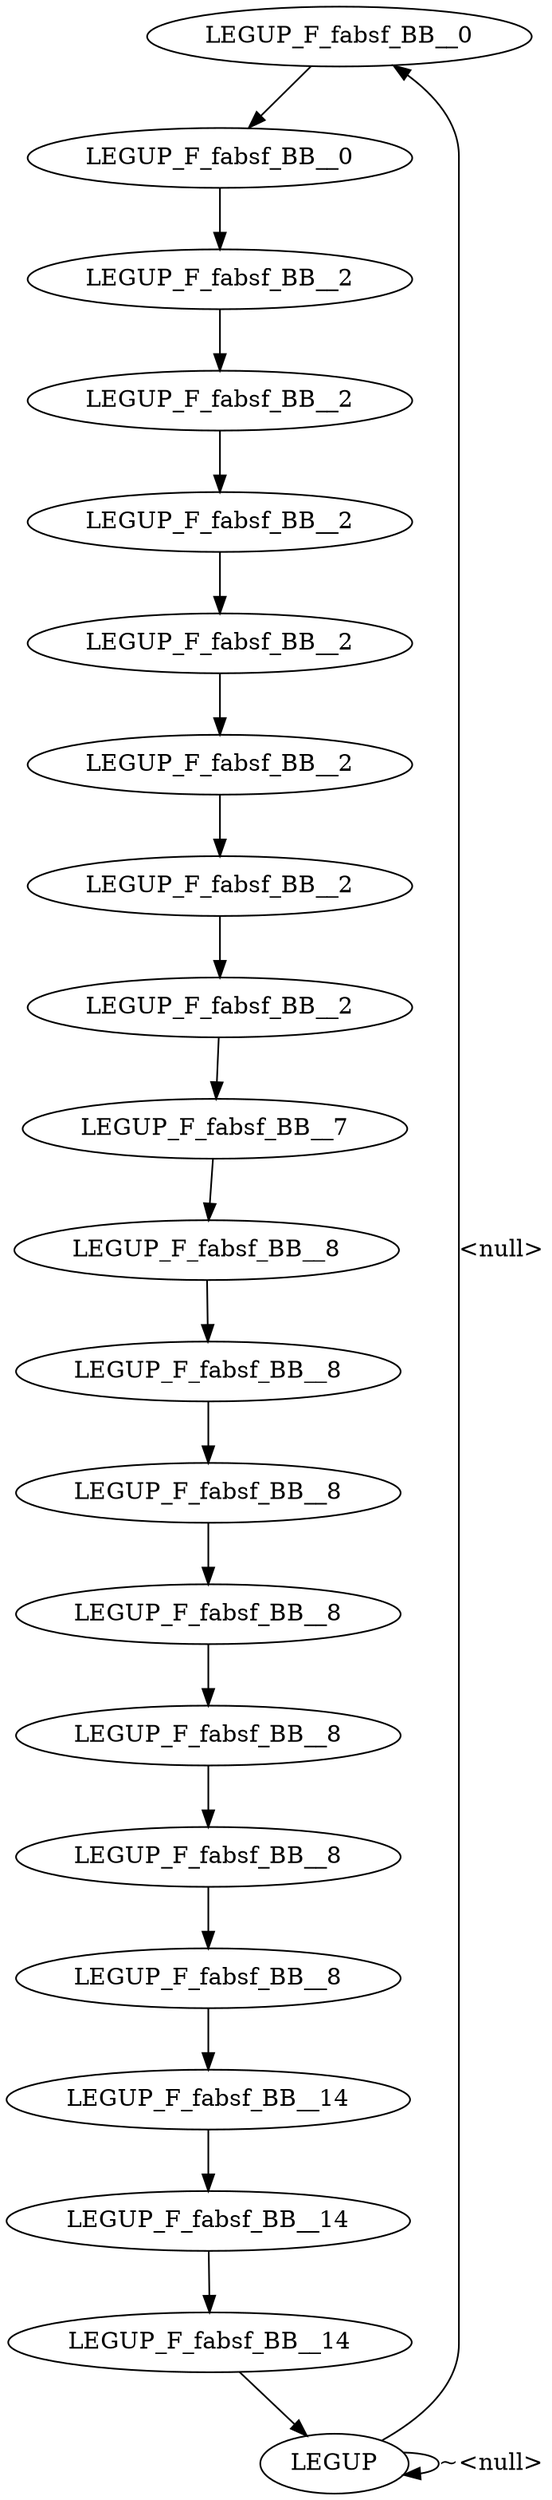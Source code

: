 digraph {
Node0x2cd23d0[label="LEGUP_F_fabsf_BB__0"];
Node0x2cd2230[label="LEGUP"];
Node0x2cd2230 -> Node0x2cd23d0[label="<null>"];
Node0x2cd2230 -> Node0x2cd2230[label="~<null>"];
Node0x2cd24a0[label="LEGUP_F_fabsf_BB__0"];
Node0x2cd23d0 -> Node0x2cd24a0;
Node0x2cd2570[label="LEGUP_F_fabsf_BB__2"];
Node0x2cd24a0 -> Node0x2cd2570;
Node0x2cd2640[label="LEGUP_F_fabsf_BB__2"];
Node0x2cd2570 -> Node0x2cd2640;
Node0x2cd2710[label="LEGUP_F_fabsf_BB__2"];
Node0x2cd2640 -> Node0x2cd2710;
Node0x2cd27e0[label="LEGUP_F_fabsf_BB__2"];
Node0x2cd2710 -> Node0x2cd27e0;
Node0x2cd28b0[label="LEGUP_F_fabsf_BB__2"];
Node0x2cd27e0 -> Node0x2cd28b0;
Node0x2cd2980[label="LEGUP_F_fabsf_BB__2"];
Node0x2cd28b0 -> Node0x2cd2980;
Node0x2cd2a50[label="LEGUP_F_fabsf_BB__2"];
Node0x2cd2980 -> Node0x2cd2a50;
Node0x2cd2b20[label="LEGUP_F_fabsf_BB__7"];
Node0x2cd2a50 -> Node0x2cd2b20;
Node0x2cd2bf0[label="LEGUP_F_fabsf_BB__8"];
Node0x2cd2b20 -> Node0x2cd2bf0;
Node0x2cd2cc0[label="LEGUP_F_fabsf_BB__8"];
Node0x2cd2bf0 -> Node0x2cd2cc0;
Node0x2cd2d90[label="LEGUP_F_fabsf_BB__8"];
Node0x2cd2cc0 -> Node0x2cd2d90;
Node0x2cd2e60[label="LEGUP_F_fabsf_BB__8"];
Node0x2cd2d90 -> Node0x2cd2e60;
Node0x2cd2f30[label="LEGUP_F_fabsf_BB__8"];
Node0x2cd2e60 -> Node0x2cd2f30;
Node0x2cd3000[label="LEGUP_F_fabsf_BB__8"];
Node0x2cd2f30 -> Node0x2cd3000;
Node0x2cd30d0[label="LEGUP_F_fabsf_BB__8"];
Node0x2cd3000 -> Node0x2cd30d0;
Node0x2cd31a0[label="LEGUP_F_fabsf_BB__14"];
Node0x2cd30d0 -> Node0x2cd31a0;
Node0x2cd3270[label="LEGUP_F_fabsf_BB__14"];
Node0x2cd31a0 -> Node0x2cd3270;
Node0x2cd3340[label="LEGUP_F_fabsf_BB__14"];
Node0x2cd3270 -> Node0x2cd3340;
Node0x2cd3340 -> Node0x2cd2230;
}
